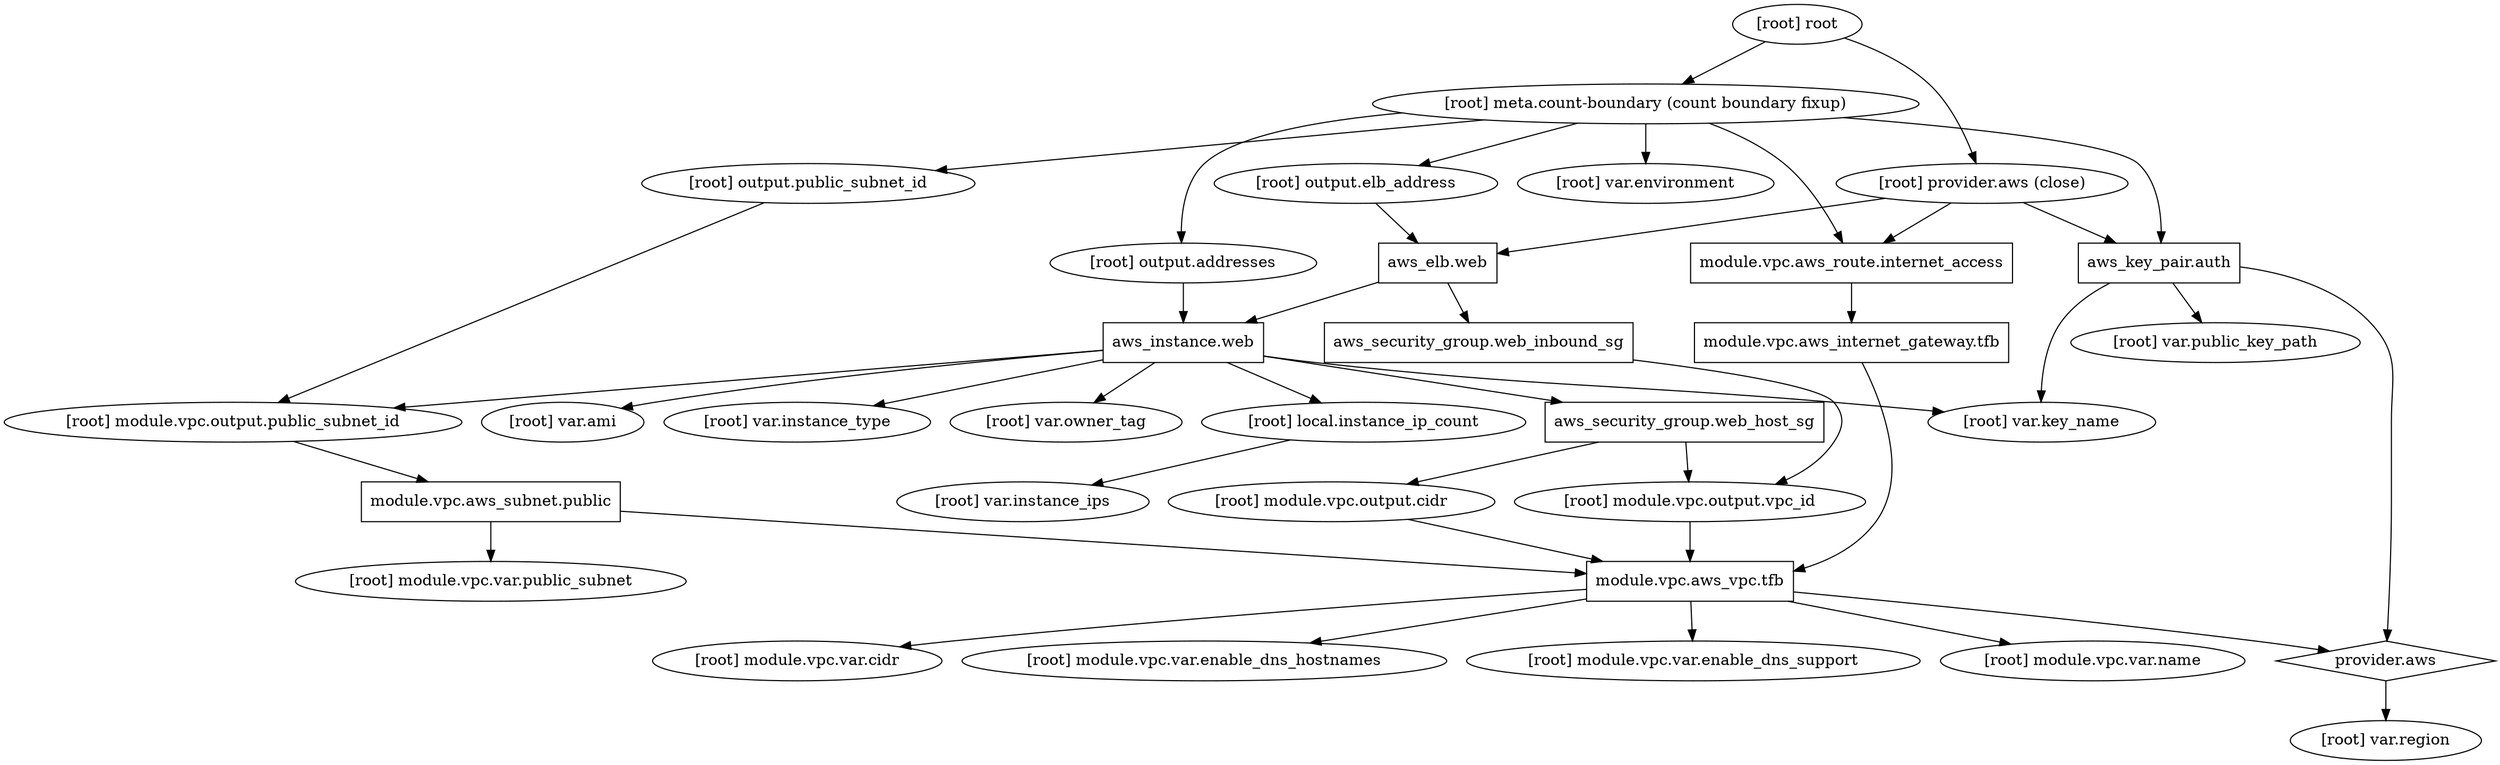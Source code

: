 digraph {
	compound = "true"
	newrank = "true"
	subgraph "root" {
		"[root] aws_elb.web" [label = "aws_elb.web", shape = "box"]
		"[root] aws_instance.web" [label = "aws_instance.web", shape = "box"]
		"[root] aws_key_pair.auth" [label = "aws_key_pair.auth", shape = "box"]
		"[root] aws_security_group.web_host_sg" [label = "aws_security_group.web_host_sg", shape = "box"]
		"[root] aws_security_group.web_inbound_sg" [label = "aws_security_group.web_inbound_sg", shape = "box"]
		"[root] module.vpc.aws_internet_gateway.tfb" [label = "module.vpc.aws_internet_gateway.tfb", shape = "box"]
		"[root] module.vpc.aws_route.internet_access" [label = "module.vpc.aws_route.internet_access", shape = "box"]
		"[root] module.vpc.aws_subnet.public" [label = "module.vpc.aws_subnet.public", shape = "box"]
		"[root] module.vpc.aws_vpc.tfb" [label = "module.vpc.aws_vpc.tfb", shape = "box"]
		"[root] provider.aws" [label = "provider.aws", shape = "diamond"]
		"[root] aws_elb.web" -> "[root] aws_instance.web"
		"[root] aws_elb.web" -> "[root] aws_security_group.web_inbound_sg"
		"[root] aws_instance.web" -> "[root] aws_security_group.web_host_sg"
		"[root] aws_instance.web" -> "[root] local.instance_ip_count"
		"[root] aws_instance.web" -> "[root] module.vpc.output.public_subnet_id"
		"[root] aws_instance.web" -> "[root] var.ami"
		"[root] aws_instance.web" -> "[root] var.instance_type"
		"[root] aws_instance.web" -> "[root] var.key_name"
		"[root] aws_instance.web" -> "[root] var.owner_tag"
		"[root] aws_key_pair.auth" -> "[root] provider.aws"
		"[root] aws_key_pair.auth" -> "[root] var.key_name"
		"[root] aws_key_pair.auth" -> "[root] var.public_key_path"
		"[root] aws_security_group.web_host_sg" -> "[root] module.vpc.output.cidr"
		"[root] aws_security_group.web_host_sg" -> "[root] module.vpc.output.vpc_id"
		"[root] aws_security_group.web_inbound_sg" -> "[root] module.vpc.output.vpc_id"
		"[root] local.instance_ip_count" -> "[root] var.instance_ips"
		"[root] meta.count-boundary (count boundary fixup)" -> "[root] aws_key_pair.auth"
		"[root] meta.count-boundary (count boundary fixup)" -> "[root] module.vpc.aws_route.internet_access"
		"[root] meta.count-boundary (count boundary fixup)" -> "[root] output.addresses"
		"[root] meta.count-boundary (count boundary fixup)" -> "[root] output.elb_address"
		"[root] meta.count-boundary (count boundary fixup)" -> "[root] output.public_subnet_id"
		"[root] meta.count-boundary (count boundary fixup)" -> "[root] var.environment"
		"[root] module.vpc.aws_internet_gateway.tfb" -> "[root] module.vpc.aws_vpc.tfb"
		"[root] module.vpc.aws_route.internet_access" -> "[root] module.vpc.aws_internet_gateway.tfb"
		"[root] module.vpc.aws_subnet.public" -> "[root] module.vpc.aws_vpc.tfb"
		"[root] module.vpc.aws_subnet.public" -> "[root] module.vpc.var.public_subnet"
		"[root] module.vpc.aws_vpc.tfb" -> "[root] module.vpc.var.cidr"
		"[root] module.vpc.aws_vpc.tfb" -> "[root] module.vpc.var.enable_dns_hostnames"
		"[root] module.vpc.aws_vpc.tfb" -> "[root] module.vpc.var.enable_dns_support"
		"[root] module.vpc.aws_vpc.tfb" -> "[root] module.vpc.var.name"
		"[root] module.vpc.aws_vpc.tfb" -> "[root] provider.aws"
		"[root] module.vpc.output.cidr" -> "[root] module.vpc.aws_vpc.tfb"
		"[root] module.vpc.output.public_subnet_id" -> "[root] module.vpc.aws_subnet.public"
		"[root] module.vpc.output.vpc_id" -> "[root] module.vpc.aws_vpc.tfb"
		"[root] output.addresses" -> "[root] aws_instance.web"
		"[root] output.elb_address" -> "[root] aws_elb.web"
		"[root] output.public_subnet_id" -> "[root] module.vpc.output.public_subnet_id"
		"[root] provider.aws (close)" -> "[root] aws_elb.web"
		"[root] provider.aws (close)" -> "[root] aws_key_pair.auth"
		"[root] provider.aws (close)" -> "[root] module.vpc.aws_route.internet_access"
		"[root] provider.aws" -> "[root] var.region"
		"[root] root" -> "[root] meta.count-boundary (count boundary fixup)"
		"[root] root" -> "[root] provider.aws (close)"
	}
}

